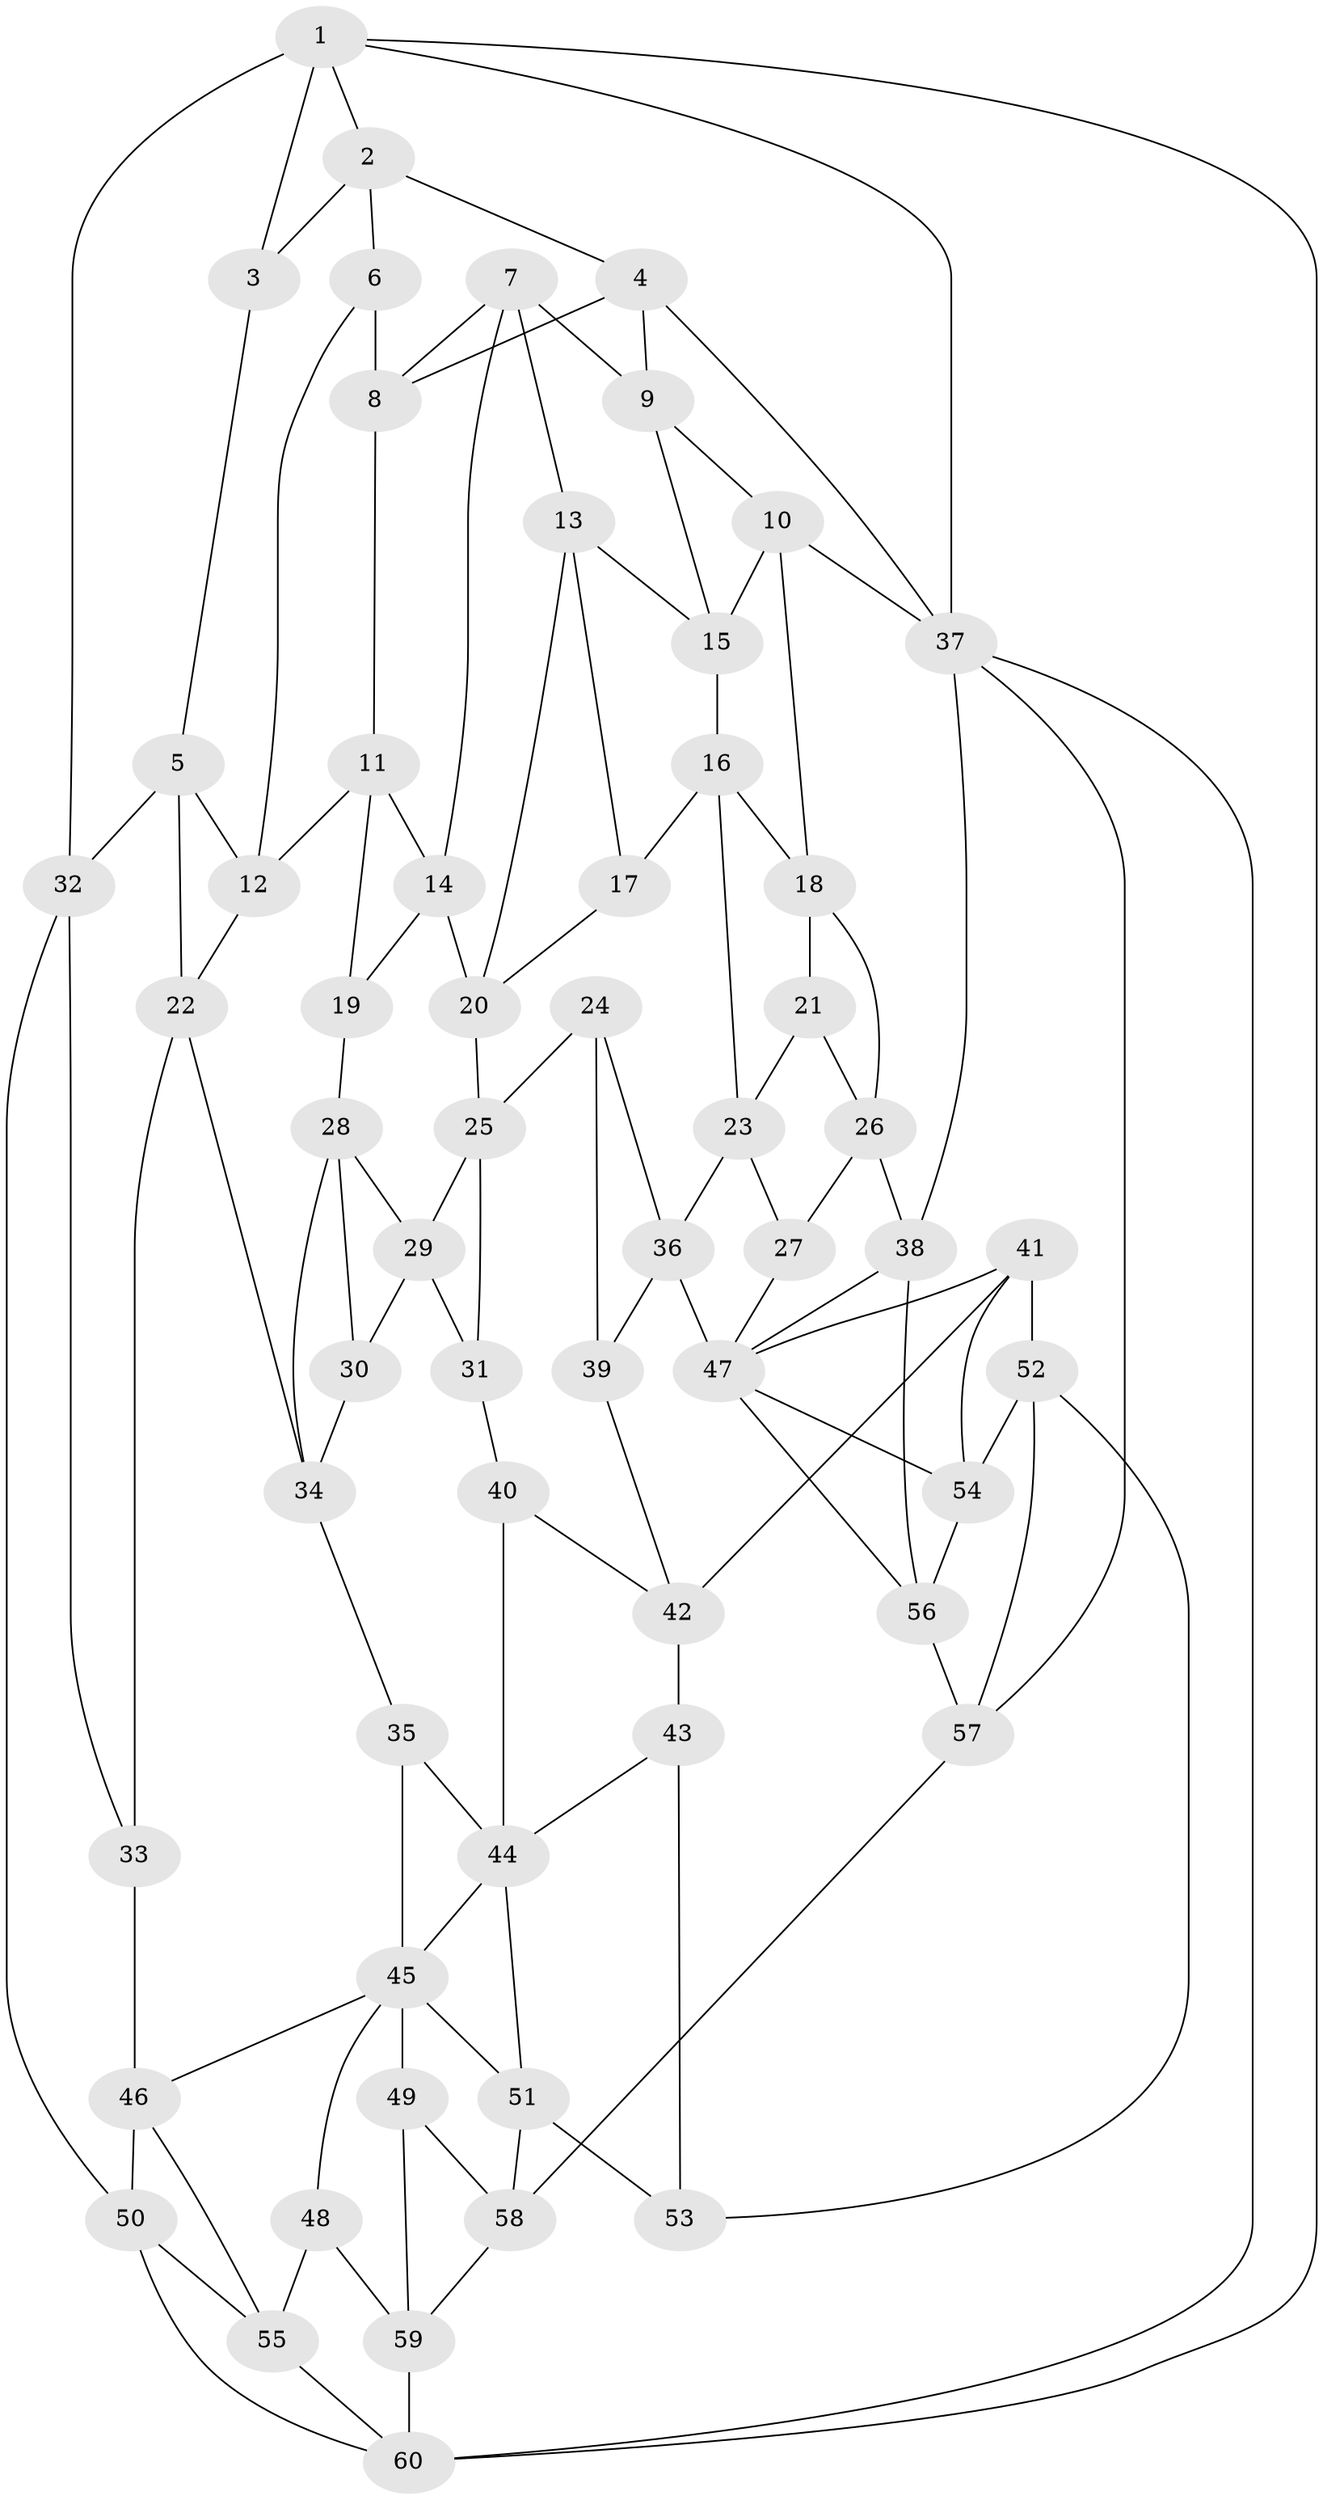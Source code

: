 // original degree distribution, {3: 0.01680672268907563, 4: 0.25210084033613445, 5: 0.5042016806722689, 6: 0.226890756302521}
// Generated by graph-tools (version 1.1) at 2025/27/03/09/25 03:27:05]
// undirected, 60 vertices, 116 edges
graph export_dot {
graph [start="1"]
  node [color=gray90,style=filled];
  1;
  2;
  3;
  4;
  5;
  6;
  7;
  8;
  9;
  10;
  11;
  12;
  13;
  14;
  15;
  16;
  17;
  18;
  19;
  20;
  21;
  22;
  23;
  24;
  25;
  26;
  27;
  28;
  29;
  30;
  31;
  32;
  33;
  34;
  35;
  36;
  37;
  38;
  39;
  40;
  41;
  42;
  43;
  44;
  45;
  46;
  47;
  48;
  49;
  50;
  51;
  52;
  53;
  54;
  55;
  56;
  57;
  58;
  59;
  60;
  1 -- 2 [weight=1.0];
  1 -- 3 [weight=2.0];
  1 -- 32 [weight=1.0];
  1 -- 37 [weight=1.0];
  1 -- 60 [weight=1.0];
  2 -- 3 [weight=1.0];
  2 -- 4 [weight=1.0];
  2 -- 6 [weight=1.0];
  3 -- 5 [weight=1.0];
  4 -- 8 [weight=1.0];
  4 -- 9 [weight=1.0];
  4 -- 37 [weight=1.0];
  5 -- 12 [weight=1.0];
  5 -- 22 [weight=1.0];
  5 -- 32 [weight=1.0];
  6 -- 8 [weight=1.0];
  6 -- 12 [weight=1.0];
  7 -- 8 [weight=1.0];
  7 -- 9 [weight=1.0];
  7 -- 13 [weight=1.0];
  7 -- 14 [weight=1.0];
  8 -- 11 [weight=1.0];
  9 -- 10 [weight=1.0];
  9 -- 15 [weight=1.0];
  10 -- 15 [weight=1.0];
  10 -- 18 [weight=1.0];
  10 -- 37 [weight=1.0];
  11 -- 12 [weight=1.0];
  11 -- 14 [weight=1.0];
  11 -- 19 [weight=1.0];
  12 -- 22 [weight=1.0];
  13 -- 15 [weight=1.0];
  13 -- 17 [weight=1.0];
  13 -- 20 [weight=1.0];
  14 -- 19 [weight=1.0];
  14 -- 20 [weight=1.0];
  15 -- 16 [weight=1.0];
  16 -- 17 [weight=1.0];
  16 -- 18 [weight=1.0];
  16 -- 23 [weight=1.0];
  17 -- 20 [weight=1.0];
  18 -- 21 [weight=1.0];
  18 -- 26 [weight=1.0];
  19 -- 28 [weight=1.0];
  20 -- 25 [weight=1.0];
  21 -- 23 [weight=1.0];
  21 -- 26 [weight=1.0];
  22 -- 33 [weight=1.0];
  22 -- 34 [weight=1.0];
  23 -- 27 [weight=1.0];
  23 -- 36 [weight=1.0];
  24 -- 25 [weight=1.0];
  24 -- 36 [weight=1.0];
  24 -- 39 [weight=2.0];
  25 -- 29 [weight=1.0];
  25 -- 31 [weight=1.0];
  26 -- 27 [weight=1.0];
  26 -- 38 [weight=1.0];
  27 -- 47 [weight=1.0];
  28 -- 29 [weight=1.0];
  28 -- 30 [weight=1.0];
  28 -- 34 [weight=1.0];
  29 -- 30 [weight=1.0];
  29 -- 31 [weight=1.0];
  30 -- 34 [weight=1.0];
  31 -- 40 [weight=1.0];
  32 -- 33 [weight=1.0];
  32 -- 50 [weight=1.0];
  33 -- 46 [weight=2.0];
  34 -- 35 [weight=1.0];
  35 -- 44 [weight=1.0];
  35 -- 45 [weight=1.0];
  36 -- 39 [weight=1.0];
  36 -- 47 [weight=1.0];
  37 -- 38 [weight=1.0];
  37 -- 57 [weight=1.0];
  37 -- 60 [weight=1.0];
  38 -- 47 [weight=1.0];
  38 -- 56 [weight=1.0];
  39 -- 42 [weight=1.0];
  40 -- 42 [weight=1.0];
  40 -- 44 [weight=2.0];
  41 -- 42 [weight=1.0];
  41 -- 47 [weight=1.0];
  41 -- 52 [weight=1.0];
  41 -- 54 [weight=1.0];
  42 -- 43 [weight=1.0];
  43 -- 44 [weight=1.0];
  43 -- 53 [weight=2.0];
  44 -- 45 [weight=1.0];
  44 -- 51 [weight=1.0];
  45 -- 46 [weight=1.0];
  45 -- 48 [weight=1.0];
  45 -- 49 [weight=1.0];
  45 -- 51 [weight=1.0];
  46 -- 50 [weight=1.0];
  46 -- 55 [weight=1.0];
  47 -- 54 [weight=1.0];
  47 -- 56 [weight=1.0];
  48 -- 55 [weight=1.0];
  48 -- 59 [weight=1.0];
  49 -- 58 [weight=1.0];
  49 -- 59 [weight=1.0];
  50 -- 55 [weight=1.0];
  50 -- 60 [weight=1.0];
  51 -- 53 [weight=1.0];
  51 -- 58 [weight=1.0];
  52 -- 53 [weight=1.0];
  52 -- 54 [weight=1.0];
  52 -- 57 [weight=1.0];
  54 -- 56 [weight=1.0];
  55 -- 60 [weight=1.0];
  56 -- 57 [weight=1.0];
  57 -- 58 [weight=1.0];
  58 -- 59 [weight=1.0];
  59 -- 60 [weight=1.0];
}
